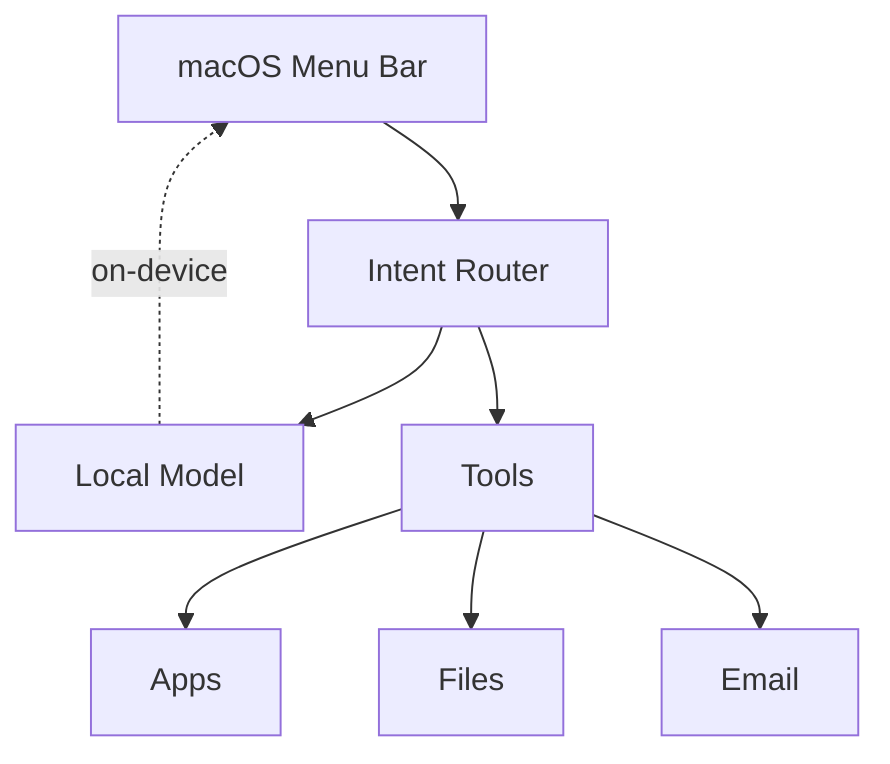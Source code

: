 graph TD
  MB[macOS Menu Bar] --> ROUTER[Intent Router]
  ROUTER --> LLM[Local Model]
  ROUTER --> TOOLS[Tools]
  TOOLS --> APPS[Apps]
  TOOLS --> FILES[Files]
  TOOLS --> MAIL[Email]
  LLM -. on-device .-> MB
